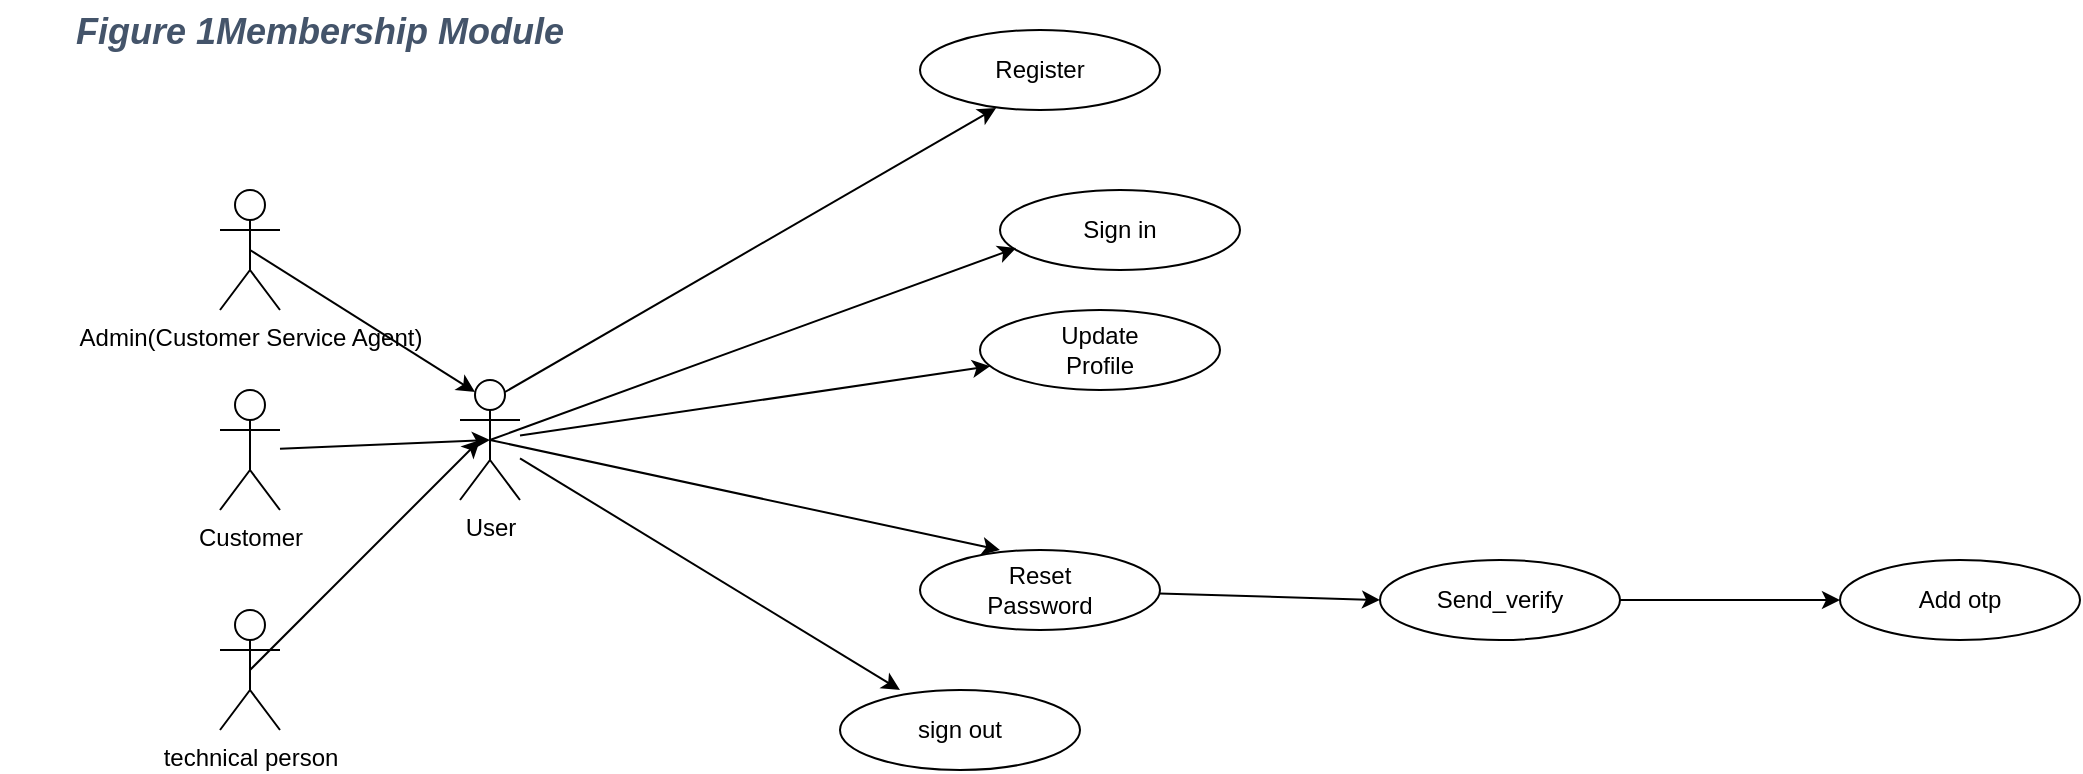 <mxfile version="21.2.8" type="github">
  <diagram name="Page-1" id="NnZJUue6ZStChG4SznpF">
    <mxGraphModel dx="2187" dy="775" grid="1" gridSize="10" guides="1" tooltips="1" connect="1" arrows="1" fold="1" page="1" pageScale="1" pageWidth="827" pageHeight="1169" math="0" shadow="0">
      <root>
        <mxCell id="0" />
        <mxCell id="1" parent="0" />
        <mxCell id="IiioLkpbkyHpntIJPi9f-1" value="Admin(Customer Service Agent)" style="shape=umlActor;verticalLabelPosition=bottom;verticalAlign=top;html=1;outlineConnect=0;" parent="1" vertex="1">
          <mxGeometry x="-670" y="130" width="30" height="60" as="geometry" />
        </mxCell>
        <mxCell id="IiioLkpbkyHpntIJPi9f-2" value="&lt;h2 style=&quot;line-height: 1px; text-align: left; margin-bottom: 0.35cm; direction: ltr; background: transparent; break-after: avoid;&quot;&gt;&lt;font style=&quot;&quot; color=&quot;#44546a&quot;&gt;&lt;font style=&quot;font-size: 18px;&quot;&gt;&lt;i style=&quot;&quot;&gt;Figure 1Membership Module&lt;/i&gt;&lt;/font&gt;&lt;/font&gt;&lt;/h2&gt;" style="text;html=1;strokeColor=none;fillColor=none;align=center;verticalAlign=middle;whiteSpace=wrap;rounded=0;" parent="1" vertex="1">
          <mxGeometry x="-780" y="40" width="320" height="20" as="geometry" />
        </mxCell>
        <mxCell id="IiioLkpbkyHpntIJPi9f-3" value="Customer" style="shape=umlActor;verticalLabelPosition=bottom;verticalAlign=top;html=1;outlineConnect=0;" parent="1" vertex="1">
          <mxGeometry x="-670" y="230" width="30" height="60" as="geometry" />
        </mxCell>
        <mxCell id="IiioLkpbkyHpntIJPi9f-4" value="technical person" style="shape=umlActor;verticalLabelPosition=bottom;verticalAlign=top;html=1;outlineConnect=0;" parent="1" vertex="1">
          <mxGeometry x="-670" y="340" width="30" height="60" as="geometry" />
        </mxCell>
        <mxCell id="IiioLkpbkyHpntIJPi9f-7" value="" style="ellipse;whiteSpace=wrap;html=1;" parent="1" vertex="1">
          <mxGeometry x="-320" y="50" width="120" height="40" as="geometry" />
        </mxCell>
        <mxCell id="IiioLkpbkyHpntIJPi9f-8" value="Register" style="text;html=1;strokeColor=none;fillColor=none;align=center;verticalAlign=middle;whiteSpace=wrap;rounded=0;" parent="1" vertex="1">
          <mxGeometry x="-290" y="55" width="60" height="30" as="geometry" />
        </mxCell>
        <mxCell id="IiioLkpbkyHpntIJPi9f-9" value="" style="ellipse;whiteSpace=wrap;html=1;" parent="1" vertex="1">
          <mxGeometry x="-280" y="130" width="120" height="40" as="geometry" />
        </mxCell>
        <mxCell id="IiioLkpbkyHpntIJPi9f-10" value="Sign in" style="text;html=1;strokeColor=none;fillColor=none;align=center;verticalAlign=middle;whiteSpace=wrap;rounded=0;" parent="1" vertex="1">
          <mxGeometry x="-250" y="135" width="60" height="30" as="geometry" />
        </mxCell>
        <mxCell id="IiioLkpbkyHpntIJPi9f-11" value="" style="ellipse;whiteSpace=wrap;html=1;" parent="1" vertex="1">
          <mxGeometry x="-290" y="190" width="120" height="40" as="geometry" />
        </mxCell>
        <mxCell id="IiioLkpbkyHpntIJPi9f-12" value="Update Profile" style="text;html=1;strokeColor=none;fillColor=none;align=center;verticalAlign=middle;whiteSpace=wrap;rounded=0;" parent="1" vertex="1">
          <mxGeometry x="-260" y="195" width="60" height="30" as="geometry" />
        </mxCell>
        <mxCell id="IiioLkpbkyHpntIJPi9f-13" value="" style="ellipse;whiteSpace=wrap;html=1;" parent="1" vertex="1">
          <mxGeometry x="-320" y="310" width="120" height="40" as="geometry" />
        </mxCell>
        <mxCell id="IiioLkpbkyHpntIJPi9f-14" value="Reset Password" style="text;html=1;strokeColor=none;fillColor=none;align=center;verticalAlign=middle;whiteSpace=wrap;rounded=0;" parent="1" vertex="1">
          <mxGeometry x="-290" y="315" width="60" height="30" as="geometry" />
        </mxCell>
        <mxCell id="IiioLkpbkyHpntIJPi9f-15" value="" style="ellipse;whiteSpace=wrap;html=1;" parent="1" vertex="1">
          <mxGeometry x="-360" y="380" width="120" height="40" as="geometry" />
        </mxCell>
        <mxCell id="IiioLkpbkyHpntIJPi9f-16" value="sign out" style="text;html=1;strokeColor=none;fillColor=none;align=center;verticalAlign=middle;whiteSpace=wrap;rounded=0;" parent="1" vertex="1">
          <mxGeometry x="-330" y="385" width="60" height="30" as="geometry" />
        </mxCell>
        <mxCell id="IiioLkpbkyHpntIJPi9f-17" value="User" style="shape=umlActor;verticalLabelPosition=bottom;verticalAlign=top;html=1;outlineConnect=0;" parent="1" vertex="1">
          <mxGeometry x="-550" y="225" width="30" height="60" as="geometry" />
        </mxCell>
        <mxCell id="IiioLkpbkyHpntIJPi9f-20" value="" style="endArrow=classic;html=1;rounded=0;exitX=0.5;exitY=0.5;exitDx=0;exitDy=0;exitPerimeter=0;entryX=0.25;entryY=0.1;entryDx=0;entryDy=0;entryPerimeter=0;" parent="1" source="IiioLkpbkyHpntIJPi9f-1" target="IiioLkpbkyHpntIJPi9f-17" edge="1">
          <mxGeometry width="50" height="50" relative="1" as="geometry">
            <mxPoint x="-180" y="410" as="sourcePoint" />
            <mxPoint x="-540" y="250" as="targetPoint" />
          </mxGeometry>
        </mxCell>
        <mxCell id="IiioLkpbkyHpntIJPi9f-21" value="" style="endArrow=classic;html=1;rounded=0;entryX=0.5;entryY=0.5;entryDx=0;entryDy=0;entryPerimeter=0;" parent="1" source="IiioLkpbkyHpntIJPi9f-3" target="IiioLkpbkyHpntIJPi9f-17" edge="1">
          <mxGeometry width="50" height="50" relative="1" as="geometry">
            <mxPoint x="-180" y="410" as="sourcePoint" />
            <mxPoint x="-130" y="360" as="targetPoint" />
          </mxGeometry>
        </mxCell>
        <mxCell id="IiioLkpbkyHpntIJPi9f-22" value="" style="endArrow=classic;html=1;rounded=0;exitX=0.5;exitY=0.5;exitDx=0;exitDy=0;exitPerimeter=0;" parent="1" source="IiioLkpbkyHpntIJPi9f-4" edge="1">
          <mxGeometry width="50" height="50" relative="1" as="geometry">
            <mxPoint x="-180" y="410" as="sourcePoint" />
            <mxPoint x="-540" y="255" as="targetPoint" />
          </mxGeometry>
        </mxCell>
        <mxCell id="IiioLkpbkyHpntIJPi9f-23" value="" style="endArrow=classic;html=1;rounded=0;exitX=0.75;exitY=0.1;exitDx=0;exitDy=0;exitPerimeter=0;entryX=0.317;entryY=0.975;entryDx=0;entryDy=0;entryPerimeter=0;" parent="1" source="IiioLkpbkyHpntIJPi9f-17" target="IiioLkpbkyHpntIJPi9f-7" edge="1">
          <mxGeometry width="50" height="50" relative="1" as="geometry">
            <mxPoint x="-180" y="410" as="sourcePoint" />
            <mxPoint x="-130" y="360" as="targetPoint" />
          </mxGeometry>
        </mxCell>
        <mxCell id="IiioLkpbkyHpntIJPi9f-24" value="" style="endArrow=classic;html=1;rounded=0;exitX=0.5;exitY=0.5;exitDx=0;exitDy=0;exitPerimeter=0;entryX=0.067;entryY=0.725;entryDx=0;entryDy=0;entryPerimeter=0;" parent="1" source="IiioLkpbkyHpntIJPi9f-17" target="IiioLkpbkyHpntIJPi9f-9" edge="1">
          <mxGeometry width="50" height="50" relative="1" as="geometry">
            <mxPoint x="-180" y="410" as="sourcePoint" />
            <mxPoint x="-130" y="360" as="targetPoint" />
          </mxGeometry>
        </mxCell>
        <mxCell id="IiioLkpbkyHpntIJPi9f-25" value="" style="endArrow=classic;html=1;rounded=0;exitX=0.5;exitY=0.5;exitDx=0;exitDy=0;exitPerimeter=0;entryX=0.333;entryY=0;entryDx=0;entryDy=0;entryPerimeter=0;" parent="1" source="IiioLkpbkyHpntIJPi9f-17" target="IiioLkpbkyHpntIJPi9f-13" edge="1">
          <mxGeometry width="50" height="50" relative="1" as="geometry">
            <mxPoint x="-180" y="410" as="sourcePoint" />
            <mxPoint x="-130" y="360" as="targetPoint" />
          </mxGeometry>
        </mxCell>
        <mxCell id="IiioLkpbkyHpntIJPi9f-26" value="" style="endArrow=classic;html=1;rounded=0;" parent="1" source="IiioLkpbkyHpntIJPi9f-17" target="IiioLkpbkyHpntIJPi9f-11" edge="1">
          <mxGeometry width="50" height="50" relative="1" as="geometry">
            <mxPoint x="-180" y="410" as="sourcePoint" />
            <mxPoint x="-130" y="360" as="targetPoint" />
          </mxGeometry>
        </mxCell>
        <mxCell id="IiioLkpbkyHpntIJPi9f-27" value="" style="endArrow=classic;html=1;rounded=0;entryX=0.25;entryY=0;entryDx=0;entryDy=0;entryPerimeter=0;" parent="1" source="IiioLkpbkyHpntIJPi9f-17" target="IiioLkpbkyHpntIJPi9f-15" edge="1">
          <mxGeometry width="50" height="50" relative="1" as="geometry">
            <mxPoint x="-180" y="410" as="sourcePoint" />
            <mxPoint x="-130" y="360" as="targetPoint" />
          </mxGeometry>
        </mxCell>
        <mxCell id="IiioLkpbkyHpntIJPi9f-29" value="" style="ellipse;whiteSpace=wrap;html=1;" parent="1" vertex="1">
          <mxGeometry x="-90" y="315" width="120" height="40" as="geometry" />
        </mxCell>
        <mxCell id="IiioLkpbkyHpntIJPi9f-30" value="Send_verify" style="text;html=1;strokeColor=none;fillColor=none;align=center;verticalAlign=middle;whiteSpace=wrap;rounded=0;" parent="1" vertex="1">
          <mxGeometry x="-60" y="320" width="60" height="30" as="geometry" />
        </mxCell>
        <mxCell id="IiioLkpbkyHpntIJPi9f-31" value="" style="ellipse;whiteSpace=wrap;html=1;" parent="1" vertex="1">
          <mxGeometry x="140" y="315" width="120" height="40" as="geometry" />
        </mxCell>
        <mxCell id="IiioLkpbkyHpntIJPi9f-32" value="Add otp" style="text;html=1;strokeColor=none;fillColor=none;align=center;verticalAlign=middle;whiteSpace=wrap;rounded=0;" parent="1" vertex="1">
          <mxGeometry x="170" y="320" width="60" height="30" as="geometry" />
        </mxCell>
        <mxCell id="IiioLkpbkyHpntIJPi9f-33" value="" style="endArrow=classic;html=1;rounded=0;entryX=0;entryY=0.5;entryDx=0;entryDy=0;" parent="1" source="IiioLkpbkyHpntIJPi9f-13" target="IiioLkpbkyHpntIJPi9f-29" edge="1">
          <mxGeometry width="50" height="50" relative="1" as="geometry">
            <mxPoint x="-70" y="430" as="sourcePoint" />
            <mxPoint x="-20" y="380" as="targetPoint" />
          </mxGeometry>
        </mxCell>
        <mxCell id="IiioLkpbkyHpntIJPi9f-34" value="" style="endArrow=classic;html=1;rounded=0;entryX=0;entryY=0.5;entryDx=0;entryDy=0;exitX=1;exitY=0.5;exitDx=0;exitDy=0;" parent="1" source="IiioLkpbkyHpntIJPi9f-29" target="IiioLkpbkyHpntIJPi9f-31" edge="1">
          <mxGeometry width="50" height="50" relative="1" as="geometry">
            <mxPoint x="-70" y="430" as="sourcePoint" />
            <mxPoint x="-20" y="380" as="targetPoint" />
          </mxGeometry>
        </mxCell>
      </root>
    </mxGraphModel>
  </diagram>
</mxfile>
